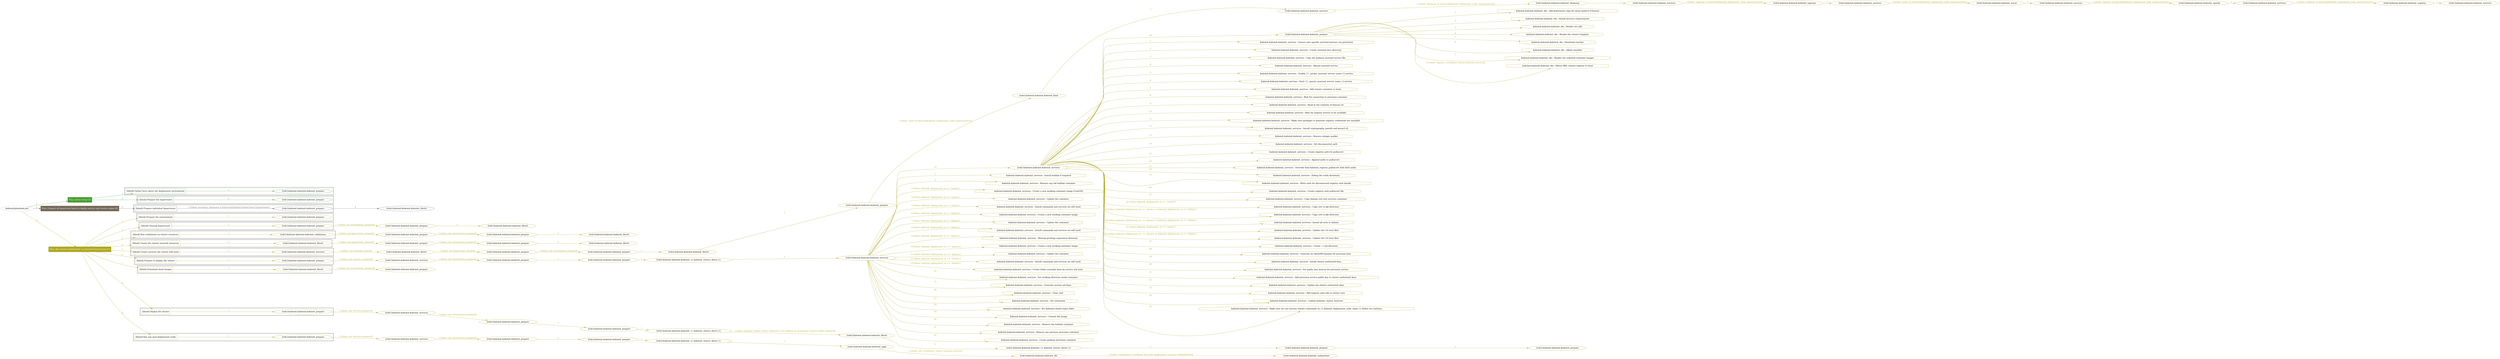 digraph {
	graph [concentrate=true ordering=in rankdir=LR ratio=fill]
	edge [esep=5 sep=10]
	"kubeinit/playbook.yml" [id=root_node style=dotted]
	play_5c34f35a [label="Play: Initial setup (1)" color="#479d2f" fontcolor="#ffffff" id=play_5c34f35a shape=box style=filled tooltip=localhost]
	"kubeinit/playbook.yml" -> play_5c34f35a [label="1 " color="#479d2f" fontcolor="#479d2f" id=edge_1a0750c1 labeltooltip="1 " tooltip="1 "]
	subgraph "kubeinit.kubeinit.kubeinit_prepare" {
		role_4546794e [label="[role] kubeinit.kubeinit.kubeinit_prepare" color="#479d2f" id=role_4546794e tooltip="kubeinit.kubeinit.kubeinit_prepare"]
	}
	subgraph "kubeinit.kubeinit.kubeinit_prepare" {
		role_d4751766 [label="[role] kubeinit.kubeinit.kubeinit_prepare" color="#479d2f" id=role_d4751766 tooltip="kubeinit.kubeinit.kubeinit_prepare"]
	}
	subgraph "Play: Initial setup (1)" {
		play_5c34f35a -> block_9ce6e952 [label=1 color="#479d2f" fontcolor="#479d2f" id=edge_274f6afc labeltooltip=1 tooltip=1]
		subgraph cluster_block_9ce6e952 {
			block_9ce6e952 [label="[block] Gather facts about the deployment environment" color="#479d2f" id=block_9ce6e952 labeltooltip="Gather facts about the deployment environment" shape=box tooltip="Gather facts about the deployment environment"]
			block_9ce6e952 -> role_4546794e [label="1 " color="#479d2f" fontcolor="#479d2f" id=edge_4d6ed88e labeltooltip="1 " tooltip="1 "]
		}
		play_5c34f35a -> block_d75ef97f [label=2 color="#479d2f" fontcolor="#479d2f" id=edge_6d9a2583 labeltooltip=2 tooltip=2]
		subgraph cluster_block_d75ef97f {
			block_d75ef97f [label="[block] Prepare the hypervisors" color="#479d2f" id=block_d75ef97f labeltooltip="Prepare the hypervisors" shape=box tooltip="Prepare the hypervisors"]
			block_d75ef97f -> role_d4751766 [label="1 " color="#479d2f" fontcolor="#479d2f" id=edge_570cd733 labeltooltip="1 " tooltip="1 "]
		}
	}
	play_3856f555 [label="Play: Prepare all hypervisor hosts to deploy service and cluster nodes (0)" color="#746858" fontcolor="#ffffff" id=play_3856f555 shape=box style=filled tooltip="Play: Prepare all hypervisor hosts to deploy service and cluster nodes (0)"]
	"kubeinit/playbook.yml" -> play_3856f555 [label="2 " color="#746858" fontcolor="#746858" id=edge_69efb4bd labeltooltip="2 " tooltip="2 "]
	subgraph "kubeinit.kubeinit.kubeinit_libvirt" {
		role_e460429e [label="[role] kubeinit.kubeinit.kubeinit_libvirt" color="#746858" id=role_e460429e tooltip="kubeinit.kubeinit.kubeinit_libvirt"]
	}
	subgraph "kubeinit.kubeinit.kubeinit_prepare" {
		role_c75c5819 [label="[role] kubeinit.kubeinit.kubeinit_prepare" color="#746858" id=role_c75c5819 tooltip="kubeinit.kubeinit.kubeinit_prepare"]
		role_c75c5819 -> role_e460429e [label="1 " color="#746858" fontcolor="#746858" id=edge_5a74a750 labeltooltip="1 " tooltip="1 "]
	}
	subgraph "Play: Prepare all hypervisor hosts to deploy service and cluster nodes (0)" {
		play_3856f555 -> block_0ae7a360 [label=1 color="#746858" fontcolor="#746858" id=edge_e3b619f2 labeltooltip=1 tooltip=1]
		subgraph cluster_block_0ae7a360 {
			block_0ae7a360 [label="[block] Prepare individual hypervisors" color="#746858" id=block_0ae7a360 labeltooltip="Prepare individual hypervisors" shape=box tooltip="Prepare individual hypervisors"]
			block_0ae7a360 -> role_c75c5819 [label="1 [when: inventory_hostname in hostvars['kubeinit-cluster-facts'].hypervisors]" color="#746858" fontcolor="#746858" id=edge_9e48ea75 labeltooltip="1 [when: inventory_hostname in hostvars['kubeinit-cluster-facts'].hypervisors]" tooltip="1 [when: inventory_hostname in hostvars['kubeinit-cluster-facts'].hypervisors]"]
		}
	}
	play_e0939c65 [label="Play: Run cluster deployment on prepared hypervisors (1)" color="#ada81f" fontcolor="#ffffff" id=play_e0939c65 shape=box style=filled tooltip=localhost]
	"kubeinit/playbook.yml" -> play_e0939c65 [label="3 " color="#ada81f" fontcolor="#ada81f" id=edge_e2a87403 labeltooltip="3 " tooltip="3 "]
	subgraph "kubeinit.kubeinit.kubeinit_prepare" {
		role_80019ffc [label="[role] kubeinit.kubeinit.kubeinit_prepare" color="#ada81f" id=role_80019ffc tooltip="kubeinit.kubeinit.kubeinit_prepare"]
	}
	subgraph "kubeinit.kubeinit.kubeinit_libvirt" {
		role_b03e8712 [label="[role] kubeinit.kubeinit.kubeinit_libvirt" color="#ada81f" id=role_b03e8712 tooltip="kubeinit.kubeinit.kubeinit_libvirt"]
	}
	subgraph "kubeinit.kubeinit.kubeinit_prepare" {
		role_c938c36d [label="[role] kubeinit.kubeinit.kubeinit_prepare" color="#ada81f" id=role_c938c36d tooltip="kubeinit.kubeinit.kubeinit_prepare"]
		role_c938c36d -> role_b03e8712 [label="1 " color="#ada81f" fontcolor="#ada81f" id=edge_b5f7e0cd labeltooltip="1 " tooltip="1 "]
	}
	subgraph "kubeinit.kubeinit.kubeinit_prepare" {
		role_36756433 [label="[role] kubeinit.kubeinit.kubeinit_prepare" color="#ada81f" id=role_36756433 tooltip="kubeinit.kubeinit.kubeinit_prepare"]
		role_36756433 -> role_c938c36d [label="1 [when: not environment_prepared]" color="#ada81f" fontcolor="#ada81f" id=edge_a6ec0cbb labeltooltip="1 [when: not environment_prepared]" tooltip="1 [when: not environment_prepared]"]
	}
	subgraph "kubeinit.kubeinit.kubeinit_libvirt" {
		role_028ef514 [label="[role] kubeinit.kubeinit.kubeinit_libvirt" color="#ada81f" id=role_028ef514 tooltip="kubeinit.kubeinit.kubeinit_libvirt"]
	}
	subgraph "kubeinit.kubeinit.kubeinit_prepare" {
		role_8218d1f9 [label="[role] kubeinit.kubeinit.kubeinit_prepare" color="#ada81f" id=role_8218d1f9 tooltip="kubeinit.kubeinit.kubeinit_prepare"]
		role_8218d1f9 -> role_028ef514 [label="1 " color="#ada81f" fontcolor="#ada81f" id=edge_670b6208 labeltooltip="1 " tooltip="1 "]
	}
	subgraph "kubeinit.kubeinit.kubeinit_prepare" {
		role_679d7213 [label="[role] kubeinit.kubeinit.kubeinit_prepare" color="#ada81f" id=role_679d7213 tooltip="kubeinit.kubeinit.kubeinit_prepare"]
		role_679d7213 -> role_8218d1f9 [label="1 [when: not environment_prepared]" color="#ada81f" fontcolor="#ada81f" id=edge_85246ebf labeltooltip="1 [when: not environment_prepared]" tooltip="1 [when: not environment_prepared]"]
	}
	subgraph "kubeinit.kubeinit.kubeinit_validations" {
		role_322de993 [label="[role] kubeinit.kubeinit.kubeinit_validations" color="#ada81f" id=role_322de993 tooltip="kubeinit.kubeinit.kubeinit_validations"]
		role_322de993 -> role_679d7213 [label="1 [when: not hypervisors_cleaned]" color="#ada81f" fontcolor="#ada81f" id=edge_969987ca labeltooltip="1 [when: not hypervisors_cleaned]" tooltip="1 [when: not hypervisors_cleaned]"]
	}
	subgraph "kubeinit.kubeinit.kubeinit_libvirt" {
		role_48ce62bc [label="[role] kubeinit.kubeinit.kubeinit_libvirt" color="#ada81f" id=role_48ce62bc tooltip="kubeinit.kubeinit.kubeinit_libvirt"]
	}
	subgraph "kubeinit.kubeinit.kubeinit_prepare" {
		role_4e9e3ac3 [label="[role] kubeinit.kubeinit.kubeinit_prepare" color="#ada81f" id=role_4e9e3ac3 tooltip="kubeinit.kubeinit.kubeinit_prepare"]
		role_4e9e3ac3 -> role_48ce62bc [label="1 " color="#ada81f" fontcolor="#ada81f" id=edge_b77ff76b labeltooltip="1 " tooltip="1 "]
	}
	subgraph "kubeinit.kubeinit.kubeinit_prepare" {
		role_ad2fe652 [label="[role] kubeinit.kubeinit.kubeinit_prepare" color="#ada81f" id=role_ad2fe652 tooltip="kubeinit.kubeinit.kubeinit_prepare"]
		role_ad2fe652 -> role_4e9e3ac3 [label="1 [when: not environment_prepared]" color="#ada81f" fontcolor="#ada81f" id=edge_fdcad4ac labeltooltip="1 [when: not environment_prepared]" tooltip="1 [when: not environment_prepared]"]
	}
	subgraph "kubeinit.kubeinit.kubeinit_libvirt" {
		role_38d8fb46 [label="[role] kubeinit.kubeinit.kubeinit_libvirt" color="#ada81f" id=role_38d8fb46 tooltip="kubeinit.kubeinit.kubeinit_libvirt"]
		role_38d8fb46 -> role_ad2fe652 [label="1 [when: not hypervisors_cleaned]" color="#ada81f" fontcolor="#ada81f" id=edge_4f81783b labeltooltip="1 [when: not hypervisors_cleaned]" tooltip="1 [when: not hypervisors_cleaned]"]
	}
	subgraph "kubeinit.kubeinit.kubeinit_services" {
		role_208a683c [label="[role] kubeinit.kubeinit.kubeinit_services" color="#ada81f" id=role_208a683c tooltip="kubeinit.kubeinit.kubeinit_services"]
	}
	subgraph "kubeinit.kubeinit.kubeinit_registry" {
		role_19be7d1d [label="[role] kubeinit.kubeinit.kubeinit_registry" color="#ada81f" id=role_19be7d1d tooltip="kubeinit.kubeinit.kubeinit_registry"]
		role_19be7d1d -> role_208a683c [label="1 " color="#ada81f" fontcolor="#ada81f" id=edge_776a1ad5 labeltooltip="1 " tooltip="1 "]
	}
	subgraph "kubeinit.kubeinit.kubeinit_services" {
		role_46aa4f1c [label="[role] kubeinit.kubeinit.kubeinit_services" color="#ada81f" id=role_46aa4f1c tooltip="kubeinit.kubeinit.kubeinit_services"]
		role_46aa4f1c -> role_19be7d1d [label="1 [when: 'registry' in hostvars[kubeinit_deployment_node_name].services]" color="#ada81f" fontcolor="#ada81f" id=edge_4c99666f labeltooltip="1 [when: 'registry' in hostvars[kubeinit_deployment_node_name].services]" tooltip="1 [when: 'registry' in hostvars[kubeinit_deployment_node_name].services]"]
	}
	subgraph "kubeinit.kubeinit.kubeinit_apache" {
		role_0f667bed [label="[role] kubeinit.kubeinit.kubeinit_apache" color="#ada81f" id=role_0f667bed tooltip="kubeinit.kubeinit.kubeinit_apache"]
		role_0f667bed -> role_46aa4f1c [label="1 " color="#ada81f" fontcolor="#ada81f" id=edge_a1b07393 labeltooltip="1 " tooltip="1 "]
	}
	subgraph "kubeinit.kubeinit.kubeinit_services" {
		role_078f83c6 [label="[role] kubeinit.kubeinit.kubeinit_services" color="#ada81f" id=role_078f83c6 tooltip="kubeinit.kubeinit.kubeinit_services"]
		role_078f83c6 -> role_0f667bed [label="1 [when: 'apache' in hostvars[kubeinit_deployment_node_name].services]" color="#ada81f" fontcolor="#ada81f" id=edge_4e6e11e1 labeltooltip="1 [when: 'apache' in hostvars[kubeinit_deployment_node_name].services]" tooltip="1 [when: 'apache' in hostvars[kubeinit_deployment_node_name].services]"]
	}
	subgraph "kubeinit.kubeinit.kubeinit_nexus" {
		role_0558e20e [label="[role] kubeinit.kubeinit.kubeinit_nexus" color="#ada81f" id=role_0558e20e tooltip="kubeinit.kubeinit.kubeinit_nexus"]
		role_0558e20e -> role_078f83c6 [label="1 " color="#ada81f" fontcolor="#ada81f" id=edge_57fcc115 labeltooltip="1 " tooltip="1 "]
	}
	subgraph "kubeinit.kubeinit.kubeinit_services" {
		role_4fddb98e [label="[role] kubeinit.kubeinit.kubeinit_services" color="#ada81f" id=role_4fddb98e tooltip="kubeinit.kubeinit.kubeinit_services"]
		role_4fddb98e -> role_0558e20e [label="1 [when: 'nexus' in hostvars[kubeinit_deployment_node_name].services]" color="#ada81f" fontcolor="#ada81f" id=edge_bdd5503c labeltooltip="1 [when: 'nexus' in hostvars[kubeinit_deployment_node_name].services]" tooltip="1 [when: 'nexus' in hostvars[kubeinit_deployment_node_name].services]"]
	}
	subgraph "kubeinit.kubeinit.kubeinit_haproxy" {
		role_4015e478 [label="[role] kubeinit.kubeinit.kubeinit_haproxy" color="#ada81f" id=role_4015e478 tooltip="kubeinit.kubeinit.kubeinit_haproxy"]
		role_4015e478 -> role_4fddb98e [label="1 " color="#ada81f" fontcolor="#ada81f" id=edge_384feffc labeltooltip="1 " tooltip="1 "]
	}
	subgraph "kubeinit.kubeinit.kubeinit_services" {
		role_1817ca30 [label="[role] kubeinit.kubeinit.kubeinit_services" color="#ada81f" id=role_1817ca30 tooltip="kubeinit.kubeinit.kubeinit_services"]
		role_1817ca30 -> role_4015e478 [label="1 [when: 'haproxy' in hostvars[kubeinit_deployment_node_name].services]" color="#ada81f" fontcolor="#ada81f" id=edge_4d323b50 labeltooltip="1 [when: 'haproxy' in hostvars[kubeinit_deployment_node_name].services]" tooltip="1 [when: 'haproxy' in hostvars[kubeinit_deployment_node_name].services]"]
	}
	subgraph "kubeinit.kubeinit.kubeinit_dnsmasq" {
		role_adee7ed0 [label="[role] kubeinit.kubeinit.kubeinit_dnsmasq" color="#ada81f" id=role_adee7ed0 tooltip="kubeinit.kubeinit.kubeinit_dnsmasq"]
		role_adee7ed0 -> role_1817ca30 [label="1 " color="#ada81f" fontcolor="#ada81f" id=edge_0e348abb labeltooltip="1 " tooltip="1 "]
	}
	subgraph "kubeinit.kubeinit.kubeinit_services" {
		role_6eef6e23 [label="[role] kubeinit.kubeinit.kubeinit_services" color="#ada81f" id=role_6eef6e23 tooltip="kubeinit.kubeinit.kubeinit_services"]
		role_6eef6e23 -> role_adee7ed0 [label="1 [when: 'dnsmasq' in hostvars[kubeinit_deployment_node_name].services]" color="#ada81f" fontcolor="#ada81f" id=edge_2c6de3c9 labeltooltip="1 [when: 'dnsmasq' in hostvars[kubeinit_deployment_node_name].services]" tooltip="1 [when: 'dnsmasq' in hostvars[kubeinit_deployment_node_name].services]"]
	}
	subgraph "kubeinit.kubeinit.kubeinit_bind" {
		role_cd7058ad [label="[role] kubeinit.kubeinit.kubeinit_bind" color="#ada81f" id=role_cd7058ad tooltip="kubeinit.kubeinit.kubeinit_bind"]
		role_cd7058ad -> role_6eef6e23 [label="1 " color="#ada81f" fontcolor="#ada81f" id=edge_3d76e5a8 labeltooltip="1 " tooltip="1 "]
	}
	subgraph "kubeinit.kubeinit.kubeinit_prepare" {
		role_a53c5622 [label="[role] kubeinit.kubeinit.kubeinit_prepare" color="#ada81f" id=role_a53c5622 tooltip="kubeinit.kubeinit.kubeinit_prepare"]
		role_a53c5622 -> role_cd7058ad [label="1 [when: 'bind' in hostvars[kubeinit_deployment_node_name].services]" color="#ada81f" fontcolor="#ada81f" id=edge_eff9087d labeltooltip="1 [when: 'bind' in hostvars[kubeinit_deployment_node_name].services]" tooltip="1 [when: 'bind' in hostvars[kubeinit_deployment_node_name].services]"]
	}
	subgraph "kubeinit.kubeinit.kubeinit_libvirt" {
		role_3d68a632 [label="[role] kubeinit.kubeinit.kubeinit_libvirt" color="#ada81f" id=role_3d68a632 tooltip="kubeinit.kubeinit.kubeinit_libvirt"]
		role_3d68a632 -> role_a53c5622 [label="1 " color="#ada81f" fontcolor="#ada81f" id=edge_671cddd8 labeltooltip="1 " tooltip="1 "]
	}
	subgraph "kubeinit.kubeinit.kubeinit_prepare" {
		role_40d3cc14 [label="[role] kubeinit.kubeinit.kubeinit_prepare" color="#ada81f" id=role_40d3cc14 tooltip="kubeinit.kubeinit.kubeinit_prepare"]
		role_40d3cc14 -> role_3d68a632 [label="1 " color="#ada81f" fontcolor="#ada81f" id=edge_7cdf5e23 labeltooltip="1 " tooltip="1 "]
	}
	subgraph "kubeinit.kubeinit.kubeinit_prepare" {
		role_b56840c8 [label="[role] kubeinit.kubeinit.kubeinit_prepare" color="#ada81f" id=role_b56840c8 tooltip="kubeinit.kubeinit.kubeinit_prepare"]
		role_b56840c8 -> role_40d3cc14 [label="1 [when: not environment_prepared]" color="#ada81f" fontcolor="#ada81f" id=edge_04426683 labeltooltip="1 [when: not environment_prepared]" tooltip="1 [when: not environment_prepared]"]
	}
	subgraph "kubeinit.kubeinit.kubeinit_libvirt" {
		role_ea6fbb12 [label="[role] kubeinit.kubeinit.kubeinit_libvirt" color="#ada81f" id=role_ea6fbb12 tooltip="kubeinit.kubeinit.kubeinit_libvirt"]
		role_ea6fbb12 -> role_b56840c8 [label="1 [when: not hypervisors_cleaned]" color="#ada81f" fontcolor="#ada81f" id=edge_c368ec35 labeltooltip="1 [when: not hypervisors_cleaned]" tooltip="1 [when: not hypervisors_cleaned]"]
	}
	subgraph "kubeinit.kubeinit.kubeinit_services" {
		role_cbc16e13 [label="[role] kubeinit.kubeinit.kubeinit_services" color="#ada81f" id=role_cbc16e13 tooltip="kubeinit.kubeinit.kubeinit_services"]
		role_cbc16e13 -> role_ea6fbb12 [label="1 [when: not network_created]" color="#ada81f" fontcolor="#ada81f" id=edge_ba9051d6 labeltooltip="1 [when: not network_created]" tooltip="1 [when: not network_created]"]
	}
	subgraph "kubeinit.kubeinit.kubeinit_prepare" {
		role_42b07968 [label="[role] kubeinit.kubeinit.kubeinit_prepare" color="#ada81f" id=role_42b07968 tooltip="kubeinit.kubeinit.kubeinit_prepare"]
		task_8b7a9f4f [label="kubeinit.kubeinit.kubeinit_rke : Add kubernetes repo for latest kubectl (Ubuntu)" color="#ada81f" id=task_8b7a9f4f shape=octagon tooltip="kubeinit.kubeinit.kubeinit_rke : Add kubernetes repo for latest kubectl (Ubuntu)"]
		role_42b07968 -> task_8b7a9f4f [label="1 " color="#ada81f" fontcolor="#ada81f" id=edge_15b6de7a labeltooltip="1 " tooltip="1 "]
		task_14f83504 [label="kubeinit.kubeinit.kubeinit_rke : Install services requirements" color="#ada81f" id=task_14f83504 shape=octagon tooltip="kubeinit.kubeinit.kubeinit_rke : Install services requirements"]
		role_42b07968 -> task_14f83504 [label="2 " color="#ada81f" fontcolor="#ada81f" id=edge_432acbd7 labeltooltip="2 " tooltip="2 "]
		task_17f28cb3 [label="kubeinit.kubeinit.kubeinit_rke : Render net info" color="#ada81f" id=task_17f28cb3 shape=octagon tooltip="kubeinit.kubeinit.kubeinit_rke : Render net info"]
		role_42b07968 -> task_17f28cb3 [label="3 " color="#ada81f" fontcolor="#ada81f" id=edge_ccb99041 labeltooltip="3 " tooltip="3 "]
		task_66adf395 [label="kubeinit.kubeinit.kubeinit_rke : Render the cluster template" color="#ada81f" id=task_66adf395 shape=octagon tooltip="kubeinit.kubeinit.kubeinit_rke : Render the cluster template"]
		role_42b07968 -> task_66adf395 [label="4 " color="#ada81f" fontcolor="#ada81f" id=edge_ad1e889b labeltooltip="4 " tooltip="4 "]
		task_6613b28f [label="kubeinit.kubeinit.kubeinit_rke : Download rancher" color="#ada81f" id=task_6613b28f shape=octagon tooltip="kubeinit.kubeinit.kubeinit_rke : Download rancher"]
		role_42b07968 -> task_6613b28f [label="5 " color="#ada81f" fontcolor="#ada81f" id=edge_f381f9cc labeltooltip="5 " tooltip="5 "]
		task_53445f03 [label="kubeinit.kubeinit.kubeinit_rke : Adjust installer" color="#ada81f" id=task_53445f03 shape=octagon tooltip="kubeinit.kubeinit.kubeinit_rke : Adjust installer"]
		role_42b07968 -> task_53445f03 [label="6 " color="#ada81f" fontcolor="#ada81f" id=edge_5a41ad1b labeltooltip="6 " tooltip="6 "]
		task_49e9568a [label="kubeinit.kubeinit.kubeinit_rke : Render the required container images" color="#ada81f" id=task_49e9568a shape=octagon tooltip="kubeinit.kubeinit.kubeinit_rke : Render the required container images"]
		role_42b07968 -> task_49e9568a [label="7 " color="#ada81f" fontcolor="#ada81f" id=edge_13786cc6 labeltooltip="7 " tooltip="7 "]
		task_447497e7 [label="kubeinit.kubeinit.kubeinit_rke : Mirror RKE remote registry to local" color="#ada81f" id=task_447497e7 shape=octagon tooltip="kubeinit.kubeinit.kubeinit_rke : Mirror RKE remote registry to local"]
		role_42b07968 -> task_447497e7 [label="8 [when: 'registry' in kubeinit_cluster_hostvars.services]" color="#ada81f" fontcolor="#ada81f" id=edge_d90e3794 labeltooltip="8 [when: 'registry' in kubeinit_cluster_hostvars.services]" tooltip="8 [when: 'registry' in kubeinit_cluster_hostvars.services]"]
	}
	subgraph "kubeinit.kubeinit.kubeinit_services" {
		role_393da7a3 [label="[role] kubeinit.kubeinit.kubeinit_services" color="#ada81f" id=role_393da7a3 tooltip="kubeinit.kubeinit.kubeinit_services"]
		task_4bbcc006 [label="kubeinit.kubeinit.kubeinit_services : Ensure user specific systemd instance are persistent" color="#ada81f" id=task_4bbcc006 shape=octagon tooltip="kubeinit.kubeinit.kubeinit_services : Ensure user specific systemd instance are persistent"]
		role_393da7a3 -> task_4bbcc006 [label="1 " color="#ada81f" fontcolor="#ada81f" id=edge_cdac7d7f labeltooltip="1 " tooltip="1 "]
		task_f2b5e45b [label="kubeinit.kubeinit.kubeinit_services : Create systemd user directory" color="#ada81f" id=task_f2b5e45b shape=octagon tooltip="kubeinit.kubeinit.kubeinit_services : Create systemd user directory"]
		role_393da7a3 -> task_f2b5e45b [label="2 " color="#ada81f" fontcolor="#ada81f" id=edge_49747e97 labeltooltip="2 " tooltip="2 "]
		task_ec7d0f22 [label="kubeinit.kubeinit.kubeinit_services : Copy the podman systemd service file" color="#ada81f" id=task_ec7d0f22 shape=octagon tooltip="kubeinit.kubeinit.kubeinit_services : Copy the podman systemd service file"]
		role_393da7a3 -> task_ec7d0f22 [label="3 " color="#ada81f" fontcolor="#ada81f" id=edge_be3a7ff6 labeltooltip="3 " tooltip="3 "]
		task_35ee298b [label="kubeinit.kubeinit.kubeinit_services : Reload systemd service" color="#ada81f" id=task_35ee298b shape=octagon tooltip="kubeinit.kubeinit.kubeinit_services : Reload systemd service"]
		role_393da7a3 -> task_35ee298b [label="4 " color="#ada81f" fontcolor="#ada81f" id=edge_7e7f6410 labeltooltip="4 " tooltip="4 "]
		task_ec9ed47e [label="kubeinit.kubeinit.kubeinit_services : Enable {{ _param_systemd_service_name }}.service" color="#ada81f" id=task_ec9ed47e shape=octagon tooltip="kubeinit.kubeinit.kubeinit_services : Enable {{ _param_systemd_service_name }}.service"]
		role_393da7a3 -> task_ec9ed47e [label="5 " color="#ada81f" fontcolor="#ada81f" id=edge_acbb954c labeltooltip="5 " tooltip="5 "]
		task_27db6dfd [label="kubeinit.kubeinit.kubeinit_services : Start {{ _param_systemd_service_name }}.service" color="#ada81f" id=task_27db6dfd shape=octagon tooltip="kubeinit.kubeinit.kubeinit_services : Start {{ _param_systemd_service_name }}.service"]
		role_393da7a3 -> task_27db6dfd [label="6 " color="#ada81f" fontcolor="#ada81f" id=edge_d7379473 labeltooltip="6 " tooltip="6 "]
		task_bdf78cb3 [label="kubeinit.kubeinit.kubeinit_services : Add remote container to hosts" color="#ada81f" id=task_bdf78cb3 shape=octagon tooltip="kubeinit.kubeinit.kubeinit_services : Add remote container to hosts"]
		role_393da7a3 -> task_bdf78cb3 [label="7 " color="#ada81f" fontcolor="#ada81f" id=edge_c084e786 labeltooltip="7 " tooltip="7 "]
		task_f81c6ddc [label="kubeinit.kubeinit.kubeinit_services : Wait for connection to provision container" color="#ada81f" id=task_f81c6ddc shape=octagon tooltip="kubeinit.kubeinit.kubeinit_services : Wait for connection to provision container"]
		role_393da7a3 -> task_f81c6ddc [label="8 " color="#ada81f" fontcolor="#ada81f" id=edge_1292a7b8 labeltooltip="8 " tooltip="8 "]
		task_9f194f07 [label="kubeinit.kubeinit.kubeinit_services : Read in the contents of domain.crt" color="#ada81f" id=task_9f194f07 shape=octagon tooltip="kubeinit.kubeinit.kubeinit_services : Read in the contents of domain.crt"]
		role_393da7a3 -> task_9f194f07 [label="9 " color="#ada81f" fontcolor="#ada81f" id=edge_2f7bc8e2 labeltooltip="9 " tooltip="9 "]
		task_58a7eaf2 [label="kubeinit.kubeinit.kubeinit_services : Wait for registry service to be available" color="#ada81f" id=task_58a7eaf2 shape=octagon tooltip="kubeinit.kubeinit.kubeinit_services : Wait for registry service to be available"]
		role_393da7a3 -> task_58a7eaf2 [label="10 " color="#ada81f" fontcolor="#ada81f" id=edge_0fbfd99c labeltooltip="10 " tooltip="10 "]
		task_529c863c [label="kubeinit.kubeinit.kubeinit_services : Make sure packages to generate registry credentials are installed" color="#ada81f" id=task_529c863c shape=octagon tooltip="kubeinit.kubeinit.kubeinit_services : Make sure packages to generate registry credentials are installed"]
		role_393da7a3 -> task_529c863c [label="11 " color="#ada81f" fontcolor="#ada81f" id=edge_dc302d29 labeltooltip="11 " tooltip="11 "]
		task_682e6c29 [label="kubeinit.kubeinit.kubeinit_services : Install cryptography, passlib and nexus3-cli" color="#ada81f" id=task_682e6c29 shape=octagon tooltip="kubeinit.kubeinit.kubeinit_services : Install cryptography, passlib and nexus3-cli"]
		role_393da7a3 -> task_682e6c29 [label="12 " color="#ada81f" fontcolor="#ada81f" id=edge_0208308a labeltooltip="12 " tooltip="12 "]
		task_0f6a009e [label="kubeinit.kubeinit.kubeinit_services : Remove nologin marker" color="#ada81f" id=task_0f6a009e shape=octagon tooltip="kubeinit.kubeinit.kubeinit_services : Remove nologin marker"]
		role_393da7a3 -> task_0f6a009e [label="13 " color="#ada81f" fontcolor="#ada81f" id=edge_03203ba4 labeltooltip="13 " tooltip="13 "]
		task_7434298f [label="kubeinit.kubeinit.kubeinit_services : Set disconnected_auth" color="#ada81f" id=task_7434298f shape=octagon tooltip="kubeinit.kubeinit.kubeinit_services : Set disconnected_auth"]
		role_393da7a3 -> task_7434298f [label="14 " color="#ada81f" fontcolor="#ada81f" id=edge_5e14fb50 labeltooltip="14 " tooltip="14 "]
		task_20b56535 [label="kubeinit.kubeinit.kubeinit_services : Create registry auth for pullsecret" color="#ada81f" id=task_20b56535 shape=octagon tooltip="kubeinit.kubeinit.kubeinit_services : Create registry auth for pullsecret"]
		role_393da7a3 -> task_20b56535 [label="15 " color="#ada81f" fontcolor="#ada81f" id=edge_242c4009 labeltooltip="15 " tooltip="15 "]
		task_66f76773 [label="kubeinit.kubeinit.kubeinit_services : Append auths to pullsecret" color="#ada81f" id=task_66f76773 shape=octagon tooltip="kubeinit.kubeinit.kubeinit_services : Append auths to pullsecret"]
		role_393da7a3 -> task_66f76773 [label="16 " color="#ada81f" fontcolor="#ada81f" id=edge_537876fe labeltooltip="16 " tooltip="16 "]
		task_fff52c64 [label="kubeinit.kubeinit.kubeinit_services : Override final kubeinit_registry_pullsecret with both auths" color="#ada81f" id=task_fff52c64 shape=octagon tooltip="kubeinit.kubeinit.kubeinit_services : Override final kubeinit_registry_pullsecret with both auths"]
		role_393da7a3 -> task_fff52c64 [label="17 " color="#ada81f" fontcolor="#ada81f" id=edge_5566367a labeltooltip="17 " tooltip="17 "]
		task_5a6c4c68 [label="kubeinit.kubeinit.kubeinit_services : Debug the creds dictionary" color="#ada81f" id=task_5a6c4c68 shape=octagon tooltip="kubeinit.kubeinit.kubeinit_services : Debug the creds dictionary"]
		role_393da7a3 -> task_5a6c4c68 [label="18 " color="#ada81f" fontcolor="#ada81f" id=edge_7c16f5b6 labeltooltip="18 " tooltip="18 "]
		task_f4677893 [label="kubeinit.kubeinit.kubeinit_services : Write auth for disconnected registry auth details" color="#ada81f" id=task_f4677893 shape=octagon tooltip="kubeinit.kubeinit.kubeinit_services : Write auth for disconnected registry auth details"]
		role_393da7a3 -> task_f4677893 [label="19 " color="#ada81f" fontcolor="#ada81f" id=edge_63773c89 labeltooltip="19 " tooltip="19 "]
		task_5cce06f4 [label="kubeinit.kubeinit.kubeinit_services : Create registry auth pullsecret file" color="#ada81f" id=task_5cce06f4 shape=octagon tooltip="kubeinit.kubeinit.kubeinit_services : Create registry auth pullsecret file"]
		role_393da7a3 -> task_5cce06f4 [label="20 " color="#ada81f" fontcolor="#ada81f" id=edge_67448c60 labeltooltip="20 " tooltip="20 "]
		task_68b4fac3 [label="kubeinit.kubeinit.kubeinit_services : Copy domain cert into services container" color="#ada81f" id=task_68b4fac3 shape=octagon tooltip="kubeinit.kubeinit.kubeinit_services : Copy domain cert into services container"]
		role_393da7a3 -> task_68b4fac3 [label="21 " color="#ada81f" fontcolor="#ada81f" id=edge_d98c14f2 labeltooltip="21 " tooltip="21 "]
		task_649a7fbf [label="kubeinit.kubeinit.kubeinit_services : Copy cert to pki directory" color="#ada81f" id=task_649a7fbf shape=octagon tooltip="kubeinit.kubeinit.kubeinit_services : Copy cert to pki directory"]
		role_393da7a3 -> task_649a7fbf [label="22 [when: kubeinit_deployment_os == 'centos']" color="#ada81f" fontcolor="#ada81f" id=edge_573139aa labeltooltip="22 [when: kubeinit_deployment_os == 'centos']" tooltip="22 [when: kubeinit_deployment_os == 'centos']"]
		task_0a7e2130 [label="kubeinit.kubeinit.kubeinit_services : Copy cert to pki directory" color="#ada81f" id=task_0a7e2130 shape=octagon tooltip="kubeinit.kubeinit.kubeinit_services : Copy cert to pki directory"]
		role_393da7a3 -> task_0a7e2130 [label="23 [when: kubeinit_deployment_os == 'ubuntu' or kubeinit_deployment_os == 'debian']" color="#ada81f" fontcolor="#ada81f" id=edge_e98a79bb labeltooltip="23 [when: kubeinit_deployment_os == 'ubuntu' or kubeinit_deployment_os == 'debian']" tooltip="23 [when: kubeinit_deployment_os == 'ubuntu' or kubeinit_deployment_os == 'debian']"]
		task_d8072c5c [label="kubeinit.kubeinit.kubeinit_services : Install all certs in ubuntu" color="#ada81f" id=task_d8072c5c shape=octagon tooltip="kubeinit.kubeinit.kubeinit_services : Install all certs in ubuntu"]
		role_393da7a3 -> task_d8072c5c [label="24 [when: kubeinit_deployment_os == 'ubuntu' or kubeinit_deployment_os == 'debian']" color="#ada81f" fontcolor="#ada81f" id=edge_f0a7e678 labeltooltip="24 [when: kubeinit_deployment_os == 'ubuntu' or kubeinit_deployment_os == 'debian']" tooltip="24 [when: kubeinit_deployment_os == 'ubuntu' or kubeinit_deployment_os == 'debian']"]
		task_7bb6b29c [label="kubeinit.kubeinit.kubeinit_services : Update the CA trust files" color="#ada81f" id=task_7bb6b29c shape=octagon tooltip="kubeinit.kubeinit.kubeinit_services : Update the CA trust files"]
		role_393da7a3 -> task_7bb6b29c [label="25 [when: kubeinit_deployment_os == 'centos']" color="#ada81f" fontcolor="#ada81f" id=edge_ca1a825e labeltooltip="25 [when: kubeinit_deployment_os == 'centos']" tooltip="25 [when: kubeinit_deployment_os == 'centos']"]
		task_62cdf89f [label="kubeinit.kubeinit.kubeinit_services : Update the CA trust files" color="#ada81f" id=task_62cdf89f shape=octagon tooltip="kubeinit.kubeinit.kubeinit_services : Update the CA trust files"]
		role_393da7a3 -> task_62cdf89f [label="26 [when: kubeinit_deployment_os == 'ubuntu' or kubeinit_deployment_os == 'debian']" color="#ada81f" fontcolor="#ada81f" id=edge_3fbbcf2c labeltooltip="26 [when: kubeinit_deployment_os == 'ubuntu' or kubeinit_deployment_os == 'debian']" tooltip="26 [when: kubeinit_deployment_os == 'ubuntu' or kubeinit_deployment_os == 'debian']"]
		task_1dffc224 [label="kubeinit.kubeinit.kubeinit_services : Create ~/.ssh directory" color="#ada81f" id=task_1dffc224 shape=octagon tooltip="kubeinit.kubeinit.kubeinit_services : Create ~/.ssh directory"]
		role_393da7a3 -> task_1dffc224 [label="27 " color="#ada81f" fontcolor="#ada81f" id=edge_370b6a56 labeltooltip="27 " tooltip="27 "]
		task_962b2df9 [label="kubeinit.kubeinit.kubeinit_services : Generate an OpenSSH keypair for provision host" color="#ada81f" id=task_962b2df9 shape=octagon tooltip="kubeinit.kubeinit.kubeinit_services : Generate an OpenSSH keypair for provision host"]
		role_393da7a3 -> task_962b2df9 [label="28 " color="#ada81f" fontcolor="#ada81f" id=edge_afebefe5 labeltooltip="28 " tooltip="28 "]
		task_178091ff [label="kubeinit.kubeinit.kubeinit_services : Install cluster authorized keys" color="#ada81f" id=task_178091ff shape=octagon tooltip="kubeinit.kubeinit.kubeinit_services : Install cluster authorized keys"]
		role_393da7a3 -> task_178091ff [label="29 " color="#ada81f" fontcolor="#ada81f" id=edge_9906091f labeltooltip="29 " tooltip="29 "]
		task_2e5fbe7b [label="kubeinit.kubeinit.kubeinit_services : Set public_key hostvar for provision service" color="#ada81f" id=task_2e5fbe7b shape=octagon tooltip="kubeinit.kubeinit.kubeinit_services : Set public_key hostvar for provision service"]
		role_393da7a3 -> task_2e5fbe7b [label="30 " color="#ada81f" fontcolor="#ada81f" id=edge_5a396dcd labeltooltip="30 " tooltip="30 "]
		task_146c1b63 [label="kubeinit.kubeinit.kubeinit_services : Add provision service public key to cluster authorized_keys" color="#ada81f" id=task_146c1b63 shape=octagon tooltip="kubeinit.kubeinit.kubeinit_services : Add provision service public key to cluster authorized_keys"]
		role_393da7a3 -> task_146c1b63 [label="31 " color="#ada81f" fontcolor="#ada81f" id=edge_6fdc3b9f labeltooltip="31 " tooltip="31 "]
		task_92cb7bde [label="kubeinit.kubeinit.kubeinit_services : Update the cluster authorized_keys" color="#ada81f" id=task_92cb7bde shape=octagon tooltip="kubeinit.kubeinit.kubeinit_services : Update the cluster authorized_keys"]
		role_393da7a3 -> task_92cb7bde [label="32 " color="#ada81f" fontcolor="#ada81f" id=edge_d80c0363 labeltooltip="32 " tooltip="32 "]
		task_257d95d5 [label="kubeinit.kubeinit.kubeinit_services : Add registry auth info to cluster vars" color="#ada81f" id=task_257d95d5 shape=octagon tooltip="kubeinit.kubeinit.kubeinit_services : Add registry auth info to cluster vars"]
		role_393da7a3 -> task_257d95d5 [label="33 " color="#ada81f" fontcolor="#ada81f" id=edge_eabcacf9 labeltooltip="33 " tooltip="33 "]
		task_bc9eae4b [label="kubeinit.kubeinit.kubeinit_services : Update kubeinit_cluster_hostvars" color="#ada81f" id=task_bc9eae4b shape=octagon tooltip="kubeinit.kubeinit.kubeinit_services : Update kubeinit_cluster_hostvars"]
		role_393da7a3 -> task_bc9eae4b [label="34 " color="#ada81f" fontcolor="#ada81f" id=edge_523bd5b6 labeltooltip="34 " tooltip="34 "]
		task_9b109e0c [label="kubeinit.kubeinit.kubeinit_services : Make sure we can execute remote commands on {{ kubeinit_deployment_node_name }} before we continue" color="#ada81f" id=task_9b109e0c shape=octagon tooltip="kubeinit.kubeinit.kubeinit_services : Make sure we can execute remote commands on {{ kubeinit_deployment_node_name }} before we continue"]
		role_393da7a3 -> task_9b109e0c [label="35 " color="#ada81f" fontcolor="#ada81f" id=edge_47be9ca9 labeltooltip="35 " tooltip="35 "]
		role_393da7a3 -> role_42b07968 [label="36 " color="#ada81f" fontcolor="#ada81f" id=edge_a6bff888 labeltooltip="36 " tooltip="36 "]
	}
	subgraph "kubeinit.kubeinit.kubeinit_services" {
		role_111b3e0f [label="[role] kubeinit.kubeinit.kubeinit_services" color="#ada81f" id=role_111b3e0f tooltip="kubeinit.kubeinit.kubeinit_services"]
		task_2c76fdbb [label="kubeinit.kubeinit.kubeinit_services : Install buildah if required" color="#ada81f" id=task_2c76fdbb shape=octagon tooltip="kubeinit.kubeinit.kubeinit_services : Install buildah if required"]
		role_111b3e0f -> task_2c76fdbb [label="1 " color="#ada81f" fontcolor="#ada81f" id=edge_f4451a3c labeltooltip="1 " tooltip="1 "]
		task_55ffa977 [label="kubeinit.kubeinit.kubeinit_services : Remove any old buildah container" color="#ada81f" id=task_55ffa977 shape=octagon tooltip="kubeinit.kubeinit.kubeinit_services : Remove any old buildah container"]
		role_111b3e0f -> task_55ffa977 [label="2 " color="#ada81f" fontcolor="#ada81f" id=edge_93e928a0 labeltooltip="2 " tooltip="2 "]
		task_389730d6 [label="kubeinit.kubeinit.kubeinit_services : Create a new working container image (CentOS)" color="#ada81f" id=task_389730d6 shape=octagon tooltip="kubeinit.kubeinit.kubeinit_services : Create a new working container image (CentOS)"]
		role_111b3e0f -> task_389730d6 [label="3 [when: kubeinit_deployment_os == 'centos']" color="#ada81f" fontcolor="#ada81f" id=edge_1abe3aa7 labeltooltip="3 [when: kubeinit_deployment_os == 'centos']" tooltip="3 [when: kubeinit_deployment_os == 'centos']"]
		task_fb4d4fdc [label="kubeinit.kubeinit.kubeinit_services : Update the container" color="#ada81f" id=task_fb4d4fdc shape=octagon tooltip="kubeinit.kubeinit.kubeinit_services : Update the container"]
		role_111b3e0f -> task_fb4d4fdc [label="4 [when: kubeinit_deployment_os == 'centos']" color="#ada81f" fontcolor="#ada81f" id=edge_eeae3c0f labeltooltip="4 [when: kubeinit_deployment_os == 'centos']" tooltip="4 [when: kubeinit_deployment_os == 'centos']"]
		task_0790ad9f [label="kubeinit.kubeinit.kubeinit_services : Install commands and services we will need" color="#ada81f" id=task_0790ad9f shape=octagon tooltip="kubeinit.kubeinit.kubeinit_services : Install commands and services we will need"]
		role_111b3e0f -> task_0790ad9f [label="5 [when: kubeinit_deployment_os == 'centos']" color="#ada81f" fontcolor="#ada81f" id=edge_50781cdc labeltooltip="5 [when: kubeinit_deployment_os == 'centos']" tooltip="5 [when: kubeinit_deployment_os == 'centos']"]
		task_44056555 [label="kubeinit.kubeinit.kubeinit_services : Create a new working container image" color="#ada81f" id=task_44056555 shape=octagon tooltip="kubeinit.kubeinit.kubeinit_services : Create a new working container image"]
		role_111b3e0f -> task_44056555 [label="6 [when: kubeinit_deployment_os == 'debian']" color="#ada81f" fontcolor="#ada81f" id=edge_a8d39ac2 labeltooltip="6 [when: kubeinit_deployment_os == 'debian']" tooltip="6 [when: kubeinit_deployment_os == 'debian']"]
		task_06c3510a [label="kubeinit.kubeinit.kubeinit_services : Update the container" color="#ada81f" id=task_06c3510a shape=octagon tooltip="kubeinit.kubeinit.kubeinit_services : Update the container"]
		role_111b3e0f -> task_06c3510a [label="7 [when: kubeinit_deployment_os == 'debian']" color="#ada81f" fontcolor="#ada81f" id=edge_00bc13ff labeltooltip="7 [when: kubeinit_deployment_os == 'debian']" tooltip="7 [when: kubeinit_deployment_os == 'debian']"]
		task_0836f6ab [label="kubeinit.kubeinit.kubeinit_services : Install commands and services we will need" color="#ada81f" id=task_0836f6ab shape=octagon tooltip="kubeinit.kubeinit.kubeinit_services : Install commands and services we will need"]
		role_111b3e0f -> task_0836f6ab [label="8 [when: kubeinit_deployment_os == 'debian']" color="#ada81f" fontcolor="#ada81f" id=edge_99730122 labeltooltip="8 [when: kubeinit_deployment_os == 'debian']" tooltip="8 [when: kubeinit_deployment_os == 'debian']"]
		task_5aa06047 [label="kubeinit.kubeinit.kubeinit_services : Missing privilege separation directory" color="#ada81f" id=task_5aa06047 shape=octagon tooltip="kubeinit.kubeinit.kubeinit_services : Missing privilege separation directory"]
		role_111b3e0f -> task_5aa06047 [label="9 [when: kubeinit_deployment_os == 'debian']" color="#ada81f" fontcolor="#ada81f" id=edge_29ed276b labeltooltip="9 [when: kubeinit_deployment_os == 'debian']" tooltip="9 [when: kubeinit_deployment_os == 'debian']"]
		task_6d15315b [label="kubeinit.kubeinit.kubeinit_services : Create a new working container image" color="#ada81f" id=task_6d15315b shape=octagon tooltip="kubeinit.kubeinit.kubeinit_services : Create a new working container image"]
		role_111b3e0f -> task_6d15315b [label="10 [when: kubeinit_deployment_os == 'ubuntu']" color="#ada81f" fontcolor="#ada81f" id=edge_fedb77ae labeltooltip="10 [when: kubeinit_deployment_os == 'ubuntu']" tooltip="10 [when: kubeinit_deployment_os == 'ubuntu']"]
		task_2b0ba981 [label="kubeinit.kubeinit.kubeinit_services : Update the container" color="#ada81f" id=task_2b0ba981 shape=octagon tooltip="kubeinit.kubeinit.kubeinit_services : Update the container"]
		role_111b3e0f -> task_2b0ba981 [label="11 [when: kubeinit_deployment_os == 'ubuntu']" color="#ada81f" fontcolor="#ada81f" id=edge_2ff80c99 labeltooltip="11 [when: kubeinit_deployment_os == 'ubuntu']" tooltip="11 [when: kubeinit_deployment_os == 'ubuntu']"]
		task_145dab25 [label="kubeinit.kubeinit.kubeinit_services : Install commands and services we will need" color="#ada81f" id=task_145dab25 shape=octagon tooltip="kubeinit.kubeinit.kubeinit_services : Install commands and services we will need"]
		role_111b3e0f -> task_145dab25 [label="12 [when: kubeinit_deployment_os == 'ubuntu']" color="#ada81f" fontcolor="#ada81f" id=edge_d116e71b labeltooltip="12 [when: kubeinit_deployment_os == 'ubuntu']" tooltip="12 [when: kubeinit_deployment_os == 'ubuntu']"]
		task_818fea4d [label="kubeinit.kubeinit.kubeinit_services : Create folder normally done by service ssh start" color="#ada81f" id=task_818fea4d shape=octagon tooltip="kubeinit.kubeinit.kubeinit_services : Create folder normally done by service ssh start"]
		role_111b3e0f -> task_818fea4d [label="13 [when: kubeinit_deployment_os == 'ubuntu']" color="#ada81f" fontcolor="#ada81f" id=edge_7c24b991 labeltooltip="13 [when: kubeinit_deployment_os == 'ubuntu']" tooltip="13 [when: kubeinit_deployment_os == 'ubuntu']"]
		task_e352b7ce [label="kubeinit.kubeinit.kubeinit_services : Set working directory inside container" color="#ada81f" id=task_e352b7ce shape=octagon tooltip="kubeinit.kubeinit.kubeinit_services : Set working directory inside container"]
		role_111b3e0f -> task_e352b7ce [label="14 " color="#ada81f" fontcolor="#ada81f" id=edge_8b8ac1f1 labeltooltip="14 " tooltip="14 "]
		task_ba0a91b3 [label="kubeinit.kubeinit.kubeinit_services : Generate system ssh keys" color="#ada81f" id=task_ba0a91b3 shape=octagon tooltip="kubeinit.kubeinit.kubeinit_services : Generate system ssh keys"]
		role_111b3e0f -> task_ba0a91b3 [label="15 " color="#ada81f" fontcolor="#ada81f" id=edge_d2b32c86 labeltooltip="15 " tooltip="15 "]
		task_eed2abb0 [label="kubeinit.kubeinit.kubeinit_services : Clear cmd" color="#ada81f" id=task_eed2abb0 shape=octagon tooltip="kubeinit.kubeinit.kubeinit_services : Clear cmd"]
		role_111b3e0f -> task_eed2abb0 [label="16 " color="#ada81f" fontcolor="#ada81f" id=edge_cfa14364 labeltooltip="16 " tooltip="16 "]
		task_14657369 [label="kubeinit.kubeinit.kubeinit_services : Set entrypoint" color="#ada81f" id=task_14657369 shape=octagon tooltip="kubeinit.kubeinit.kubeinit_services : Set entrypoint"]
		role_111b3e0f -> task_14657369 [label="17 " color="#ada81f" fontcolor="#ada81f" id=edge_bc4185bc labeltooltip="17 " tooltip="17 "]
		task_e6d36c1e [label="kubeinit.kubeinit.kubeinit_services : Set kubeinit-cluster-name label" color="#ada81f" id=task_e6d36c1e shape=octagon tooltip="kubeinit.kubeinit.kubeinit_services : Set kubeinit-cluster-name label"]
		role_111b3e0f -> task_e6d36c1e [label="18 " color="#ada81f" fontcolor="#ada81f" id=edge_12a8ed4b labeltooltip="18 " tooltip="18 "]
		task_e79ef10d [label="kubeinit.kubeinit.kubeinit_services : Commit the image" color="#ada81f" id=task_e79ef10d shape=octagon tooltip="kubeinit.kubeinit.kubeinit_services : Commit the image"]
		role_111b3e0f -> task_e79ef10d [label="19 " color="#ada81f" fontcolor="#ada81f" id=edge_1204f68f labeltooltip="19 " tooltip="19 "]
		task_a1abf469 [label="kubeinit.kubeinit.kubeinit_services : Remove the buildah container" color="#ada81f" id=task_a1abf469 shape=octagon tooltip="kubeinit.kubeinit.kubeinit_services : Remove the buildah container"]
		role_111b3e0f -> task_a1abf469 [label="20 " color="#ada81f" fontcolor="#ada81f" id=edge_3fe03a65 labeltooltip="20 " tooltip="20 "]
		task_1e4760f1 [label="kubeinit.kubeinit.kubeinit_services : Remove any previous provision container" color="#ada81f" id=task_1e4760f1 shape=octagon tooltip="kubeinit.kubeinit.kubeinit_services : Remove any previous provision container"]
		role_111b3e0f -> task_1e4760f1 [label="21 " color="#ada81f" fontcolor="#ada81f" id=edge_37d9b9fd labeltooltip="21 " tooltip="21 "]
		task_45ccb534 [label="kubeinit.kubeinit.kubeinit_services : Create podman provision container" color="#ada81f" id=task_45ccb534 shape=octagon tooltip="kubeinit.kubeinit.kubeinit_services : Create podman provision container"]
		role_111b3e0f -> task_45ccb534 [label="22 " color="#ada81f" fontcolor="#ada81f" id=edge_54df7841 labeltooltip="22 " tooltip="22 "]
		role_111b3e0f -> role_393da7a3 [label="23 " color="#ada81f" fontcolor="#ada81f" id=edge_f6665d83 labeltooltip="23 " tooltip="23 "]
	}
	subgraph "kubeinit.kubeinit.kubeinit_{{ kubeinit_cluster_distro }}" {
		role_fde52eef [label="[role] kubeinit.kubeinit.kubeinit_{{ kubeinit_cluster_distro }}" color="#ada81f" id=role_fde52eef tooltip="kubeinit.kubeinit.kubeinit_{{ kubeinit_cluster_distro }}"]
		role_fde52eef -> role_111b3e0f [label="1 " color="#ada81f" fontcolor="#ada81f" id=edge_13a58954 labeltooltip="1 " tooltip="1 "]
	}
	subgraph "kubeinit.kubeinit.kubeinit_prepare" {
		role_ab1888d2 [label="[role] kubeinit.kubeinit.kubeinit_prepare" color="#ada81f" id=role_ab1888d2 tooltip="kubeinit.kubeinit.kubeinit_prepare"]
		role_ab1888d2 -> role_fde52eef [label="1 " color="#ada81f" fontcolor="#ada81f" id=edge_e4c8efb6 labeltooltip="1 " tooltip="1 "]
	}
	subgraph "kubeinit.kubeinit.kubeinit_prepare" {
		role_49410ffb [label="[role] kubeinit.kubeinit.kubeinit_prepare" color="#ada81f" id=role_49410ffb tooltip="kubeinit.kubeinit.kubeinit_prepare"]
		role_49410ffb -> role_ab1888d2 [label="1 " color="#ada81f" fontcolor="#ada81f" id=edge_a29d59c5 labeltooltip="1 " tooltip="1 "]
	}
	subgraph "kubeinit.kubeinit.kubeinit_services" {
		role_1cee900b [label="[role] kubeinit.kubeinit.kubeinit_services" color="#ada81f" id=role_1cee900b tooltip="kubeinit.kubeinit.kubeinit_services"]
		role_1cee900b -> role_49410ffb [label="1 [when: not environment_prepared]" color="#ada81f" fontcolor="#ada81f" id=edge_6b0cc0aa labeltooltip="1 [when: not environment_prepared]" tooltip="1 [when: not environment_prepared]"]
	}
	subgraph "kubeinit.kubeinit.kubeinit_prepare" {
		role_5c6a8f36 [label="[role] kubeinit.kubeinit.kubeinit_prepare" color="#ada81f" id=role_5c6a8f36 tooltip="kubeinit.kubeinit.kubeinit_prepare"]
		role_5c6a8f36 -> role_1cee900b [label="1 [when: not services_prepared]" color="#ada81f" fontcolor="#ada81f" id=edge_fa0a10dd labeltooltip="1 [when: not services_prepared]" tooltip="1 [when: not services_prepared]"]
	}
	subgraph "kubeinit.kubeinit.kubeinit_prepare" {
		role_2ead4197 [label="[role] kubeinit.kubeinit.kubeinit_prepare" color="#ada81f" id=role_2ead4197 tooltip="kubeinit.kubeinit.kubeinit_prepare"]
	}
	subgraph "kubeinit.kubeinit.kubeinit_libvirt" {
		role_c2ff052a [label="[role] kubeinit.kubeinit.kubeinit_libvirt" color="#ada81f" id=role_c2ff052a tooltip="kubeinit.kubeinit.kubeinit_libvirt"]
		role_c2ff052a -> role_2ead4197 [label="1 [when: not environment_prepared]" color="#ada81f" fontcolor="#ada81f" id=edge_29ff2efe labeltooltip="1 [when: not environment_prepared]" tooltip="1 [when: not environment_prepared]"]
	}
	subgraph "kubeinit.kubeinit.kubeinit_prepare" {
		role_6752cb84 [label="[role] kubeinit.kubeinit.kubeinit_prepare" color="#ada81f" id=role_6752cb84 tooltip="kubeinit.kubeinit.kubeinit_prepare"]
	}
	subgraph "kubeinit.kubeinit.kubeinit_prepare" {
		role_0458f892 [label="[role] kubeinit.kubeinit.kubeinit_prepare" color="#ada81f" id=role_0458f892 tooltip="kubeinit.kubeinit.kubeinit_prepare"]
		role_0458f892 -> role_6752cb84 [label="1 " color="#ada81f" fontcolor="#ada81f" id=edge_ecafa011 labeltooltip="1 " tooltip="1 "]
	}
	subgraph "kubeinit.kubeinit.kubeinit_{{ kubeinit_cluster_distro }}" {
		role_68f937b2 [label="[role] kubeinit.kubeinit.kubeinit_{{ kubeinit_cluster_distro }}" color="#ada81f" id=role_68f937b2 tooltip="kubeinit.kubeinit.kubeinit_{{ kubeinit_cluster_distro }}"]
		role_68f937b2 -> role_0458f892 [label="1 " color="#ada81f" fontcolor="#ada81f" id=edge_808efb9e labeltooltip="1 " tooltip="1 "]
	}
	subgraph "kubeinit.kubeinit.kubeinit_libvirt" {
		role_d9bf2a77 [label="[role] kubeinit.kubeinit.kubeinit_libvirt" color="#ada81f" id=role_d9bf2a77 tooltip="kubeinit.kubeinit.kubeinit_libvirt"]
		role_d9bf2a77 -> role_68f937b2 [label="1 " color="#ada81f" fontcolor="#ada81f" id=edge_2dc45737 labeltooltip="1 " tooltip="1 "]
	}
	subgraph "kubeinit.kubeinit.kubeinit_{{ kubeinit_cluster_distro }}" {
		role_c8912ed8 [label="[role] kubeinit.kubeinit.kubeinit_{{ kubeinit_cluster_distro }}" color="#ada81f" id=role_c8912ed8 tooltip="kubeinit.kubeinit.kubeinit_{{ kubeinit_cluster_distro }}"]
		role_c8912ed8 -> role_d9bf2a77 [label="1 [when: kubeinit_cluster_nodes_deployed is not defined or not kubeinit_cluster_nodes_deployed]" color="#ada81f" fontcolor="#ada81f" id=edge_d725a4e5 labeltooltip="1 [when: kubeinit_cluster_nodes_deployed is not defined or not kubeinit_cluster_nodes_deployed]" tooltip="1 [when: kubeinit_cluster_nodes_deployed is not defined or not kubeinit_cluster_nodes_deployed]"]
	}
	subgraph "kubeinit.kubeinit.kubeinit_prepare" {
		role_9eb84869 [label="[role] kubeinit.kubeinit.kubeinit_prepare" color="#ada81f" id=role_9eb84869 tooltip="kubeinit.kubeinit.kubeinit_prepare"]
		role_9eb84869 -> role_c8912ed8 [label="1 " color="#ada81f" fontcolor="#ada81f" id=edge_7a755a45 labeltooltip="1 " tooltip="1 "]
	}
	subgraph "kubeinit.kubeinit.kubeinit_prepare" {
		role_0160b680 [label="[role] kubeinit.kubeinit.kubeinit_prepare" color="#ada81f" id=role_0160b680 tooltip="kubeinit.kubeinit.kubeinit_prepare"]
		role_0160b680 -> role_9eb84869 [label="1 " color="#ada81f" fontcolor="#ada81f" id=edge_549ba14f labeltooltip="1 " tooltip="1 "]
	}
	subgraph "kubeinit.kubeinit.kubeinit_services" {
		role_d8369a25 [label="[role] kubeinit.kubeinit.kubeinit_services" color="#ada81f" id=role_d8369a25 tooltip="kubeinit.kubeinit.kubeinit_services"]
		role_d8369a25 -> role_0160b680 [label="1 [when: not environment_prepared]" color="#ada81f" fontcolor="#ada81f" id=edge_8510983f labeltooltip="1 [when: not environment_prepared]" tooltip="1 [when: not environment_prepared]"]
	}
	subgraph "kubeinit.kubeinit.kubeinit_prepare" {
		role_29d43e0e [label="[role] kubeinit.kubeinit.kubeinit_prepare" color="#ada81f" id=role_29d43e0e tooltip="kubeinit.kubeinit.kubeinit_prepare"]
		role_29d43e0e -> role_d8369a25 [label="1 [when: not services_prepared]" color="#ada81f" fontcolor="#ada81f" id=edge_3bddbe98 labeltooltip="1 [when: not services_prepared]" tooltip="1 [when: not services_prepared]"]
	}
	subgraph "kubeinit.kubeinit.kubeinit_submariner" {
		role_d9d726c2 [label="[role] kubeinit.kubeinit.kubeinit_submariner" color="#ada81f" id=role_d9d726c2 tooltip="kubeinit.kubeinit.kubeinit_submariner"]
	}
	subgraph "kubeinit.kubeinit.kubeinit_nfs" {
		role_b90c5483 [label="[role] kubeinit.kubeinit.kubeinit_nfs" color="#ada81f" id=role_b90c5483 tooltip="kubeinit.kubeinit.kubeinit_nfs"]
		role_b90c5483 -> role_d9d726c2 [label="1 [when: 'submariner' in kubeinit_fact_post_deployment_services | default(False)]" color="#ada81f" fontcolor="#ada81f" id=edge_9b197dfc labeltooltip="1 [when: 'submariner' in kubeinit_fact_post_deployment_services | default(False)]" tooltip="1 [when: 'submariner' in kubeinit_fact_post_deployment_services | default(False)]"]
	}
	subgraph "kubeinit.kubeinit.kubeinit_apps" {
		role_0ff884f8 [label="[role] kubeinit.kubeinit.kubeinit_apps" color="#ada81f" id=role_0ff884f8 tooltip="kubeinit.kubeinit.kubeinit_apps"]
		role_0ff884f8 -> role_b90c5483 [label="1 [when: 'nfs' in kubeinit_cluster_hostvars.services]" color="#ada81f" fontcolor="#ada81f" id=edge_9f03be91 labeltooltip="1 [when: 'nfs' in kubeinit_cluster_hostvars.services]" tooltip="1 [when: 'nfs' in kubeinit_cluster_hostvars.services]"]
	}
	subgraph "kubeinit.kubeinit.kubeinit_{{ kubeinit_cluster_distro }}" {
		role_4944ad75 [label="[role] kubeinit.kubeinit.kubeinit_{{ kubeinit_cluster_distro }}" color="#ada81f" id=role_4944ad75 tooltip="kubeinit.kubeinit.kubeinit_{{ kubeinit_cluster_distro }}"]
		role_4944ad75 -> role_0ff884f8 [label="1 " color="#ada81f" fontcolor="#ada81f" id=edge_d62c6650 labeltooltip="1 " tooltip="1 "]
	}
	subgraph "kubeinit.kubeinit.kubeinit_prepare" {
		role_7eafdc12 [label="[role] kubeinit.kubeinit.kubeinit_prepare" color="#ada81f" id=role_7eafdc12 tooltip="kubeinit.kubeinit.kubeinit_prepare"]
		role_7eafdc12 -> role_4944ad75 [label="1 " color="#ada81f" fontcolor="#ada81f" id=edge_a5016f56 labeltooltip="1 " tooltip="1 "]
	}
	subgraph "kubeinit.kubeinit.kubeinit_prepare" {
		role_e1ecd6cc [label="[role] kubeinit.kubeinit.kubeinit_prepare" color="#ada81f" id=role_e1ecd6cc tooltip="kubeinit.kubeinit.kubeinit_prepare"]
		role_e1ecd6cc -> role_7eafdc12 [label="1 " color="#ada81f" fontcolor="#ada81f" id=edge_267ac5f8 labeltooltip="1 " tooltip="1 "]
	}
	subgraph "kubeinit.kubeinit.kubeinit_services" {
		role_233bab1e [label="[role] kubeinit.kubeinit.kubeinit_services" color="#ada81f" id=role_233bab1e tooltip="kubeinit.kubeinit.kubeinit_services"]
		role_233bab1e -> role_e1ecd6cc [label="1 [when: not environment_prepared]" color="#ada81f" fontcolor="#ada81f" id=edge_b0a08bd7 labeltooltip="1 [when: not environment_prepared]" tooltip="1 [when: not environment_prepared]"]
	}
	subgraph "kubeinit.kubeinit.kubeinit_prepare" {
		role_9f60f937 [label="[role] kubeinit.kubeinit.kubeinit_prepare" color="#ada81f" id=role_9f60f937 tooltip="kubeinit.kubeinit.kubeinit_prepare"]
		role_9f60f937 -> role_233bab1e [label="1 [when: not services_prepared]" color="#ada81f" fontcolor="#ada81f" id=edge_a34243f3 labeltooltip="1 [when: not services_prepared]" tooltip="1 [when: not services_prepared]"]
	}
	subgraph "Play: Run cluster deployment on prepared hypervisors (1)" {
		play_e0939c65 -> block_96db4569 [label=1 color="#ada81f" fontcolor="#ada81f" id=edge_3104f9fa labeltooltip=1 tooltip=1]
		subgraph cluster_block_96db4569 {
			block_96db4569 [label="[block] Prepare the environment" color="#ada81f" id=block_96db4569 labeltooltip="Prepare the environment" shape=box tooltip="Prepare the environment"]
			block_96db4569 -> role_80019ffc [label="1 " color="#ada81f" fontcolor="#ada81f" id=edge_160a8ecf labeltooltip="1 " tooltip="1 "]
		}
		play_e0939c65 -> block_1d9f8ae2 [label=2 color="#ada81f" fontcolor="#ada81f" id=edge_303d01ab labeltooltip=2 tooltip=2]
		subgraph cluster_block_1d9f8ae2 {
			block_1d9f8ae2 [label="[block] Cleanup hypervisors" color="#ada81f" id=block_1d9f8ae2 labeltooltip="Cleanup hypervisors" shape=box tooltip="Cleanup hypervisors"]
			block_1d9f8ae2 -> role_36756433 [label="1 " color="#ada81f" fontcolor="#ada81f" id=edge_20760a96 labeltooltip="1 " tooltip="1 "]
		}
		play_e0939c65 -> block_e955640f [label=3 color="#ada81f" fontcolor="#ada81f" id=edge_7cbc873f labeltooltip=3 tooltip=3]
		subgraph cluster_block_e955640f {
			block_e955640f [label="[block] Run validations on cluster resources" color="#ada81f" id=block_e955640f labeltooltip="Run validations on cluster resources" shape=box tooltip="Run validations on cluster resources"]
			block_e955640f -> role_322de993 [label="1 " color="#ada81f" fontcolor="#ada81f" id=edge_924e43ea labeltooltip="1 " tooltip="1 "]
		}
		play_e0939c65 -> block_b49d386c [label=4 color="#ada81f" fontcolor="#ada81f" id=edge_227693c4 labeltooltip=4 tooltip=4]
		subgraph cluster_block_b49d386c {
			block_b49d386c [label="[block] Create the cluster network resources" color="#ada81f" id=block_b49d386c labeltooltip="Create the cluster network resources" shape=box tooltip="Create the cluster network resources"]
			block_b49d386c -> role_38d8fb46 [label="1 " color="#ada81f" fontcolor="#ada81f" id=edge_9ac0354b labeltooltip="1 " tooltip="1 "]
		}
		play_e0939c65 -> block_f6a7fc46 [label=5 color="#ada81f" fontcolor="#ada81f" id=edge_d3540d42 labeltooltip=5 tooltip=5]
		subgraph cluster_block_f6a7fc46 {
			block_f6a7fc46 [label="[block] Create services the cluster will need" color="#ada81f" id=block_f6a7fc46 labeltooltip="Create services the cluster will need" shape=box tooltip="Create services the cluster will need"]
			block_f6a7fc46 -> role_cbc16e13 [label="1 " color="#ada81f" fontcolor="#ada81f" id=edge_d26af221 labeltooltip="1 " tooltip="1 "]
		}
		play_e0939c65 -> block_a3216cfb [label=6 color="#ada81f" fontcolor="#ada81f" id=edge_063da6f8 labeltooltip=6 tooltip=6]
		subgraph cluster_block_a3216cfb {
			block_a3216cfb [label="[block] Prepare to deploy the cluster" color="#ada81f" id=block_a3216cfb labeltooltip="Prepare to deploy the cluster" shape=box tooltip="Prepare to deploy the cluster"]
			block_a3216cfb -> role_5c6a8f36 [label="1 " color="#ada81f" fontcolor="#ada81f" id=edge_da9be70e labeltooltip="1 " tooltip="1 "]
		}
		play_e0939c65 -> block_9232ddbf [label=7 color="#ada81f" fontcolor="#ada81f" id=edge_f179a9c8 labeltooltip=7 tooltip=7]
		subgraph cluster_block_9232ddbf {
			block_9232ddbf [label="[block] Download cloud images" color="#ada81f" id=block_9232ddbf labeltooltip="Download cloud images" shape=box tooltip="Download cloud images"]
			block_9232ddbf -> role_c2ff052a [label="1 " color="#ada81f" fontcolor="#ada81f" id=edge_f62ba862 labeltooltip="1 " tooltip="1 "]
		}
		play_e0939c65 -> block_d8c8632d [label=8 color="#ada81f" fontcolor="#ada81f" id=edge_5c6e4aed labeltooltip=8 tooltip=8]
		subgraph cluster_block_d8c8632d {
			block_d8c8632d [label="[block] Deploy the cluster" color="#ada81f" id=block_d8c8632d labeltooltip="Deploy the cluster" shape=box tooltip="Deploy the cluster"]
			block_d8c8632d -> role_29d43e0e [label="1 " color="#ada81f" fontcolor="#ada81f" id=edge_d6ddf7ac labeltooltip="1 " tooltip="1 "]
		}
		play_e0939c65 -> block_de5e6c05 [label=9 color="#ada81f" fontcolor="#ada81f" id=edge_9e69fa7a labeltooltip=9 tooltip=9]
		subgraph cluster_block_de5e6c05 {
			block_de5e6c05 [label="[block] Run any post-deployment tasks" color="#ada81f" id=block_de5e6c05 labeltooltip="Run any post-deployment tasks" shape=box tooltip="Run any post-deployment tasks"]
			block_de5e6c05 -> role_9f60f937 [label="1 " color="#ada81f" fontcolor="#ada81f" id=edge_87e25f93 labeltooltip="1 " tooltip="1 "]
		}
	}
}
